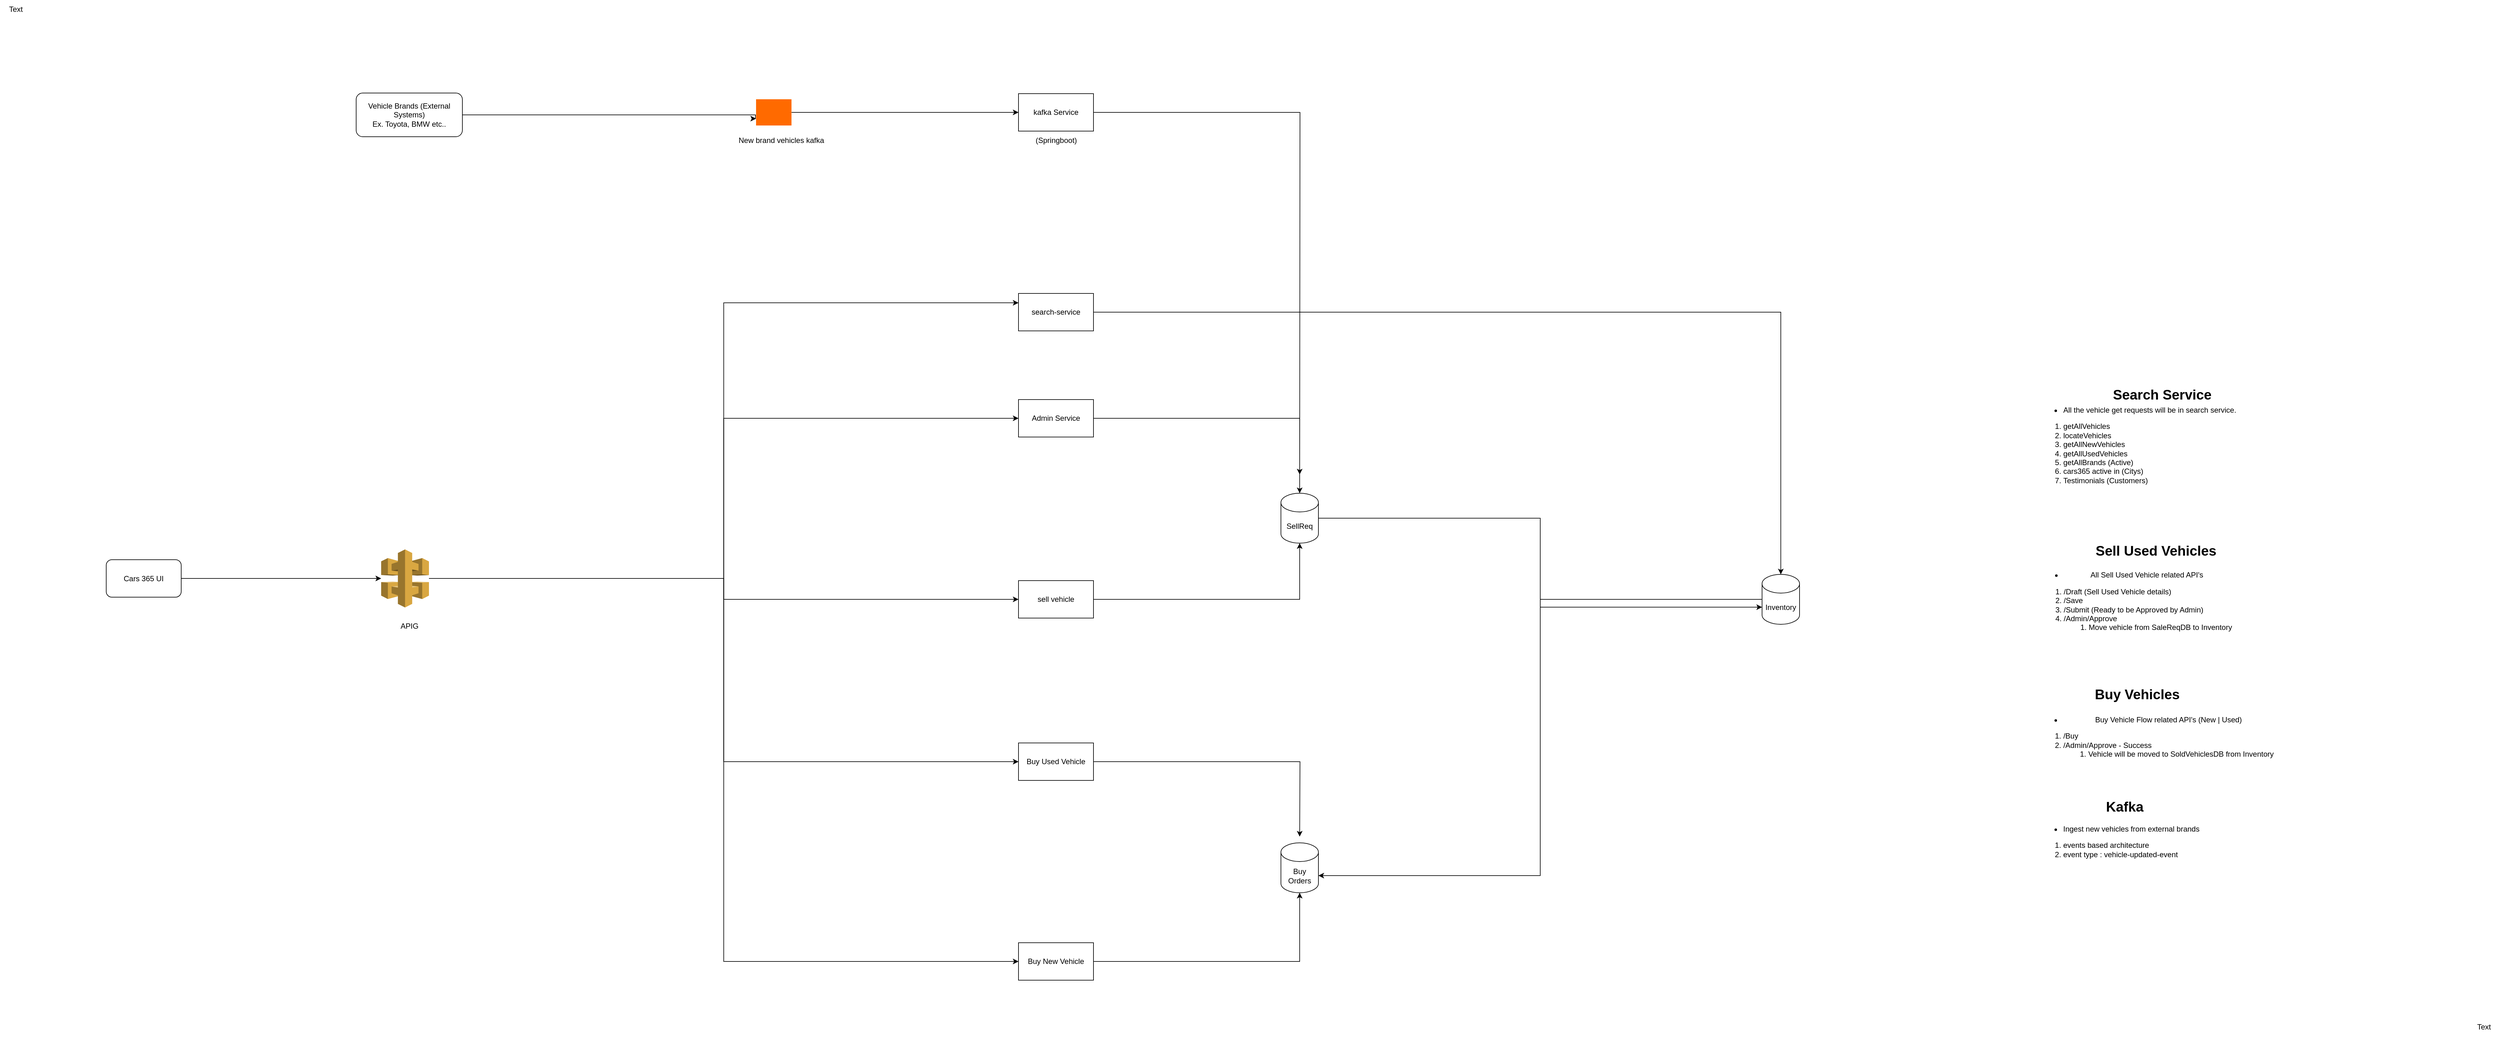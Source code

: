 <mxfile version="26.0.6">
  <diagram name="Page-1" id="wWmOEDKeMTCyhZt2FcyP">
    <mxGraphModel dx="5797" dy="3346" grid="1" gridSize="10" guides="1" tooltips="1" connect="1" arrows="1" fold="1" page="1" pageScale="1" pageWidth="850" pageHeight="1100" math="0" shadow="0">
      <root>
        <mxCell id="0" />
        <mxCell id="1" parent="0" />
        <mxCell id="qUWVAcCTvBU_kGuhnZ83-1" value="search-service" style="rounded=0;whiteSpace=wrap;html=1;" parent="1" vertex="1">
          <mxGeometry x="150" y="400" width="120" height="60" as="geometry" />
        </mxCell>
        <mxCell id="qUWVAcCTvBU_kGuhnZ83-12" style="edgeStyle=orthogonalEdgeStyle;rounded=0;orthogonalLoop=1;jettySize=auto;html=1;entryX=0.5;entryY=1;entryDx=0;entryDy=0;entryPerimeter=0;" parent="1" source="qUWVAcCTvBU_kGuhnZ83-3" target="qUWVAcCTvBU_kGuhnZ83-6" edge="1">
          <mxGeometry relative="1" as="geometry">
            <mxPoint x="560" y="760" as="targetPoint" />
          </mxGeometry>
        </mxCell>
        <mxCell id="qUWVAcCTvBU_kGuhnZ83-3" value="sell vehicle" style="rounded=0;whiteSpace=wrap;html=1;" parent="1" vertex="1">
          <mxGeometry x="150" y="860" width="120" height="60" as="geometry" />
        </mxCell>
        <mxCell id="qUWVAcCTvBU_kGuhnZ83-13" style="edgeStyle=orthogonalEdgeStyle;rounded=0;orthogonalLoop=1;jettySize=auto;html=1;" parent="1" source="qUWVAcCTvBU_kGuhnZ83-4" edge="1">
          <mxGeometry relative="1" as="geometry">
            <mxPoint x="600" y="1270" as="targetPoint" />
          </mxGeometry>
        </mxCell>
        <mxCell id="qUWVAcCTvBU_kGuhnZ83-4" value="Buy Used Vehicle" style="rounded=0;whiteSpace=wrap;html=1;" parent="1" vertex="1">
          <mxGeometry x="150" y="1120" width="120" height="60" as="geometry" />
        </mxCell>
        <mxCell id="qUWVAcCTvBU_kGuhnZ83-5" value="Buy New Vehicle" style="rounded=0;whiteSpace=wrap;html=1;" parent="1" vertex="1">
          <mxGeometry x="150" y="1440" width="120" height="60" as="geometry" />
        </mxCell>
        <mxCell id="qUWVAcCTvBU_kGuhnZ83-6" value="SellReq" style="shape=cylinder3;whiteSpace=wrap;html=1;boundedLbl=1;backgroundOutline=1;size=15;" parent="1" vertex="1">
          <mxGeometry x="570" y="720" width="60" height="80" as="geometry" />
        </mxCell>
        <mxCell id="qUWVAcCTvBU_kGuhnZ83-7" value="Buy Orders" style="shape=cylinder3;whiteSpace=wrap;html=1;boundedLbl=1;backgroundOutline=1;size=15;" parent="1" vertex="1">
          <mxGeometry x="570" y="1280" width="60" height="80" as="geometry" />
        </mxCell>
        <mxCell id="qUWVAcCTvBU_kGuhnZ83-8" value="Inventory" style="shape=cylinder3;whiteSpace=wrap;html=1;boundedLbl=1;backgroundOutline=1;size=15;" parent="1" vertex="1">
          <mxGeometry x="1340" y="850" width="60" height="80" as="geometry" />
        </mxCell>
        <mxCell id="qUWVAcCTvBU_kGuhnZ83-9" style="edgeStyle=orthogonalEdgeStyle;rounded=0;orthogonalLoop=1;jettySize=auto;html=1;entryX=0.5;entryY=0;entryDx=0;entryDy=0;entryPerimeter=0;" parent="1" source="qUWVAcCTvBU_kGuhnZ83-1" target="qUWVAcCTvBU_kGuhnZ83-8" edge="1">
          <mxGeometry relative="1" as="geometry" />
        </mxCell>
        <mxCell id="qUWVAcCTvBU_kGuhnZ83-10" value="Admin Service" style="rounded=0;whiteSpace=wrap;html=1;" parent="1" vertex="1">
          <mxGeometry x="150" y="570" width="120" height="60" as="geometry" />
        </mxCell>
        <mxCell id="qUWVAcCTvBU_kGuhnZ83-11" style="edgeStyle=orthogonalEdgeStyle;rounded=0;orthogonalLoop=1;jettySize=auto;html=1;entryX=0.5;entryY=0;entryDx=0;entryDy=0;entryPerimeter=0;" parent="1" source="qUWVAcCTvBU_kGuhnZ83-10" target="qUWVAcCTvBU_kGuhnZ83-6" edge="1">
          <mxGeometry relative="1" as="geometry" />
        </mxCell>
        <mxCell id="qUWVAcCTvBU_kGuhnZ83-14" style="edgeStyle=orthogonalEdgeStyle;rounded=0;orthogonalLoop=1;jettySize=auto;html=1;entryX=0.5;entryY=1;entryDx=0;entryDy=0;entryPerimeter=0;" parent="1" source="qUWVAcCTvBU_kGuhnZ83-5" target="qUWVAcCTvBU_kGuhnZ83-7" edge="1">
          <mxGeometry relative="1" as="geometry" />
        </mxCell>
        <mxCell id="qUWVAcCTvBU_kGuhnZ83-16" style="edgeStyle=orthogonalEdgeStyle;rounded=0;orthogonalLoop=1;jettySize=auto;html=1;exitX=1;exitY=0.5;exitDx=0;exitDy=0;" parent="1" source="qUWVAcCTvBU_kGuhnZ83-15" edge="1">
          <mxGeometry relative="1" as="geometry">
            <mxPoint x="600" y="690" as="targetPoint" />
            <mxPoint x="300" y="100" as="sourcePoint" />
          </mxGeometry>
        </mxCell>
        <mxCell id="qUWVAcCTvBU_kGuhnZ83-15" value="kafka Service" style="rounded=0;whiteSpace=wrap;html=1;" parent="1" vertex="1">
          <mxGeometry x="150" y="80" width="120" height="60" as="geometry" />
        </mxCell>
        <mxCell id="hplpcJ8It4pL53vS1SNm-1" style="edgeStyle=orthogonalEdgeStyle;rounded=0;orthogonalLoop=1;jettySize=auto;html=1;entryX=0;entryY=0;entryDx=0;entryDy=52.5;entryPerimeter=0;" edge="1" parent="1" source="qUWVAcCTvBU_kGuhnZ83-6" target="qUWVAcCTvBU_kGuhnZ83-8">
          <mxGeometry relative="1" as="geometry" />
        </mxCell>
        <mxCell id="hplpcJ8It4pL53vS1SNm-3" style="edgeStyle=orthogonalEdgeStyle;rounded=0;orthogonalLoop=1;jettySize=auto;html=1;entryX=1;entryY=0;entryDx=0;entryDy=52.5;entryPerimeter=0;" edge="1" parent="1" source="qUWVAcCTvBU_kGuhnZ83-8" target="qUWVAcCTvBU_kGuhnZ83-7">
          <mxGeometry relative="1" as="geometry" />
        </mxCell>
        <mxCell id="hplpcJ8It4pL53vS1SNm-6" style="edgeStyle=orthogonalEdgeStyle;rounded=0;orthogonalLoop=1;jettySize=auto;html=1;entryX=0;entryY=0.25;entryDx=0;entryDy=0;" edge="1" parent="1" source="hplpcJ8It4pL53vS1SNm-5" target="qUWVAcCTvBU_kGuhnZ83-1">
          <mxGeometry relative="1" as="geometry" />
        </mxCell>
        <mxCell id="hplpcJ8It4pL53vS1SNm-8" style="edgeStyle=orthogonalEdgeStyle;rounded=0;orthogonalLoop=1;jettySize=auto;html=1;entryX=0;entryY=0.5;entryDx=0;entryDy=0;" edge="1" parent="1" source="hplpcJ8It4pL53vS1SNm-5" target="qUWVAcCTvBU_kGuhnZ83-10">
          <mxGeometry relative="1" as="geometry" />
        </mxCell>
        <mxCell id="hplpcJ8It4pL53vS1SNm-9" style="edgeStyle=orthogonalEdgeStyle;rounded=0;orthogonalLoop=1;jettySize=auto;html=1;entryX=0;entryY=0.5;entryDx=0;entryDy=0;" edge="1" parent="1" source="hplpcJ8It4pL53vS1SNm-5" target="qUWVAcCTvBU_kGuhnZ83-3">
          <mxGeometry relative="1" as="geometry" />
        </mxCell>
        <mxCell id="hplpcJ8It4pL53vS1SNm-10" style="edgeStyle=orthogonalEdgeStyle;rounded=0;orthogonalLoop=1;jettySize=auto;html=1;entryX=0;entryY=0.5;entryDx=0;entryDy=0;" edge="1" parent="1" source="hplpcJ8It4pL53vS1SNm-5" target="qUWVAcCTvBU_kGuhnZ83-4">
          <mxGeometry relative="1" as="geometry" />
        </mxCell>
        <mxCell id="hplpcJ8It4pL53vS1SNm-11" style="edgeStyle=orthogonalEdgeStyle;rounded=0;orthogonalLoop=1;jettySize=auto;html=1;entryX=0;entryY=0.5;entryDx=0;entryDy=0;" edge="1" parent="1" source="hplpcJ8It4pL53vS1SNm-5" target="qUWVAcCTvBU_kGuhnZ83-5">
          <mxGeometry relative="1" as="geometry" />
        </mxCell>
        <mxCell id="hplpcJ8It4pL53vS1SNm-5" value="" style="outlineConnect=0;dashed=0;verticalLabelPosition=bottom;verticalAlign=top;align=center;html=1;shape=mxgraph.aws3.api_gateway;fillColor=#D9A741;gradientColor=none;" vertex="1" parent="1">
          <mxGeometry x="-870" y="810" width="76.5" height="93" as="geometry" />
        </mxCell>
        <mxCell id="hplpcJ8It4pL53vS1SNm-13" style="edgeStyle=orthogonalEdgeStyle;rounded=0;orthogonalLoop=1;jettySize=auto;html=1;" edge="1" parent="1" source="hplpcJ8It4pL53vS1SNm-12" target="hplpcJ8It4pL53vS1SNm-5">
          <mxGeometry relative="1" as="geometry" />
        </mxCell>
        <mxCell id="hplpcJ8It4pL53vS1SNm-12" value="Cars 365 UI" style="rounded=1;whiteSpace=wrap;html=1;" vertex="1" parent="1">
          <mxGeometry x="-1310" y="826.5" width="120" height="60" as="geometry" />
        </mxCell>
        <mxCell id="hplpcJ8It4pL53vS1SNm-15" style="edgeStyle=orthogonalEdgeStyle;rounded=0;orthogonalLoop=1;jettySize=auto;html=1;entryX=0;entryY=0.5;entryDx=0;entryDy=0;" edge="1" parent="1" source="hplpcJ8It4pL53vS1SNm-14" target="qUWVAcCTvBU_kGuhnZ83-15">
          <mxGeometry relative="1" as="geometry" />
        </mxCell>
        <mxCell id="hplpcJ8It4pL53vS1SNm-14" value="" style="points=[];aspect=fixed;html=1;align=center;shadow=0;dashed=0;fillColor=#FF6A00;strokeColor=none;shape=mxgraph.alibaba_cloud.kafka;" vertex="1" parent="1">
          <mxGeometry x="-270" y="89" width="56.7" height="42" as="geometry" />
        </mxCell>
        <mxCell id="hplpcJ8It4pL53vS1SNm-17" value="Vehicle Brands (External Systems)&lt;br&gt;Ex. Toyota, BMW etc.." style="rounded=1;whiteSpace=wrap;html=1;" vertex="1" parent="1">
          <mxGeometry x="-910" y="79" width="170" height="70" as="geometry" />
        </mxCell>
        <mxCell id="hplpcJ8It4pL53vS1SNm-19" style="edgeStyle=orthogonalEdgeStyle;rounded=0;orthogonalLoop=1;jettySize=auto;html=1;" edge="1" parent="1" source="hplpcJ8It4pL53vS1SNm-17">
          <mxGeometry relative="1" as="geometry">
            <mxPoint x="-270" y="120" as="targetPoint" />
            <Array as="points">
              <mxPoint x="-271" y="114" />
            </Array>
          </mxGeometry>
        </mxCell>
        <mxCell id="hplpcJ8It4pL53vS1SNm-20" value="&lt;font style=&quot;font-size: 22px;&quot;&gt;&lt;b&gt;Search Service&lt;/b&gt;&lt;/font&gt;" style="text;html=1;align=center;verticalAlign=middle;resizable=0;points=[];autosize=1;strokeColor=none;fillColor=none;" vertex="1" parent="1">
          <mxGeometry x="1890" y="543" width="180" height="40" as="geometry" />
        </mxCell>
        <mxCell id="hplpcJ8It4pL53vS1SNm-21" value="&lt;ul&gt;&lt;li&gt;All the vehicle get requests will be in search service.&lt;/li&gt;&lt;/ul&gt;&lt;ol&gt;&lt;li style=&quot;text-align: left;&quot;&gt;getAllVehicles&lt;/li&gt;&lt;li style=&quot;text-align: left;&quot;&gt;locateVehicles&lt;/li&gt;&lt;li style=&quot;text-align: left;&quot;&gt;getAllNewVehicles&lt;/li&gt;&lt;li style=&quot;text-align: left;&quot;&gt;getAllUsedVehicles&lt;/li&gt;&lt;li style=&quot;text-align: left;&quot;&gt;getAllBrands (Active)&lt;/li&gt;&lt;li style=&quot;text-align: left;&quot;&gt;cars365 active in (Citys)&lt;/li&gt;&lt;li style=&quot;text-align: left;&quot;&gt;Testimonials (Customers)&lt;/li&gt;&lt;/ol&gt;" style="text;html=1;align=center;verticalAlign=middle;resizable=0;points=[];autosize=1;strokeColor=none;fillColor=none;" vertex="1" parent="1">
          <mxGeometry x="1770" y="563" width="340" height="160" as="geometry" />
        </mxCell>
        <mxCell id="hplpcJ8It4pL53vS1SNm-22" value="&lt;font style=&quot;font-size: 22px;&quot;&gt;&lt;b&gt;Sell Used Vehicles&lt;/b&gt;&lt;/font&gt;" style="text;html=1;align=center;verticalAlign=middle;resizable=0;points=[];autosize=1;strokeColor=none;fillColor=none;" vertex="1" parent="1">
          <mxGeometry x="1860" y="793" width="220" height="40" as="geometry" />
        </mxCell>
        <mxCell id="hplpcJ8It4pL53vS1SNm-23" value="&lt;ul&gt;&lt;li&gt;All Sell Used Vehicle related API&#39;s&amp;nbsp;&lt;/li&gt;&lt;/ul&gt;&lt;ol&gt;&lt;li style=&quot;text-align: left;&quot;&gt;/Draft (Sell Used Vehicle details)&lt;/li&gt;&lt;li style=&quot;text-align: left;&quot;&gt;/Save&lt;/li&gt;&lt;li style=&quot;text-align: left;&quot;&gt;/Submit (Ready to be Approved by Admin)&lt;/li&gt;&lt;li style=&quot;text-align: left;&quot;&gt;/Admin/Approve&amp;nbsp;&lt;/li&gt;&lt;ol&gt;&lt;li style=&quot;text-align: left;&quot;&gt;Move vehicle from SaleReqDB to Inventory&lt;/li&gt;&lt;/ol&gt;&lt;/ol&gt;" style="text;html=1;align=center;verticalAlign=middle;resizable=0;points=[];autosize=1;strokeColor=none;fillColor=none;" vertex="1" parent="1">
          <mxGeometry x="1772" y="823" width="330" height="140" as="geometry" />
        </mxCell>
        <mxCell id="hplpcJ8It4pL53vS1SNm-24" value="&lt;font style=&quot;font-size: 22px;&quot;&gt;&lt;b&gt;Buy Vehicles&lt;/b&gt;&lt;/font&gt;" style="text;html=1;align=center;verticalAlign=middle;resizable=0;points=[];autosize=1;strokeColor=none;fillColor=none;" vertex="1" parent="1">
          <mxGeometry x="1860" y="1023" width="160" height="40" as="geometry" />
        </mxCell>
        <mxCell id="hplpcJ8It4pL53vS1SNm-25" value="&lt;ul&gt;&lt;li&gt;Buy Vehicle Flow related API&#39;s (New | Used)&lt;/li&gt;&lt;/ul&gt;&lt;ol&gt;&lt;li style=&quot;text-align: left;&quot;&gt;/Buy&lt;/li&gt;&lt;li style=&quot;text-align: left;&quot;&gt;/Admin/Approve - Success&lt;/li&gt;&lt;ol&gt;&lt;li style=&quot;text-align: left;&quot;&gt;Vehicle will be moved to SoldVehiclesDB from Inventory&lt;/li&gt;&lt;/ol&gt;&lt;/ol&gt;" style="text;html=1;align=center;verticalAlign=middle;resizable=0;points=[];autosize=1;strokeColor=none;fillColor=none;" vertex="1" parent="1">
          <mxGeometry x="1770" y="1055" width="400" height="110" as="geometry" />
        </mxCell>
        <mxCell id="hplpcJ8It4pL53vS1SNm-26" value="&lt;font style=&quot;font-size: 22px;&quot;&gt;&lt;b&gt;Kafka&lt;/b&gt;&lt;/font&gt;" style="text;html=1;align=center;verticalAlign=middle;resizable=0;points=[];autosize=1;strokeColor=none;fillColor=none;" vertex="1" parent="1">
          <mxGeometry x="1880" y="1203" width="80" height="40" as="geometry" />
        </mxCell>
        <mxCell id="hplpcJ8It4pL53vS1SNm-27" value="&lt;ul&gt;&lt;li&gt;Ingest new vehicles from external brands&lt;/li&gt;&lt;/ul&gt;&lt;ol&gt;&lt;li&gt;events based architecture&lt;/li&gt;&lt;li&gt;event type : vehicle-updated-event&lt;/li&gt;&lt;/ol&gt;" style="text;html=1;align=left;verticalAlign=middle;resizable=0;points=[];autosize=1;strokeColor=none;fillColor=none;" vertex="1" parent="1">
          <mxGeometry x="1780" y="1233" width="280" height="90" as="geometry" />
        </mxCell>
        <mxCell id="hplpcJ8It4pL53vS1SNm-28" value="APIG" style="text;html=1;align=center;verticalAlign=middle;resizable=0;points=[];autosize=1;strokeColor=none;fillColor=none;" vertex="1" parent="1">
          <mxGeometry x="-850" y="918" width="50" height="30" as="geometry" />
        </mxCell>
        <mxCell id="hplpcJ8It4pL53vS1SNm-29" value="New brand vehicles kafka" style="text;html=1;align=center;verticalAlign=middle;resizable=0;points=[];autosize=1;strokeColor=none;fillColor=none;" vertex="1" parent="1">
          <mxGeometry x="-310" y="140" width="160" height="30" as="geometry" />
        </mxCell>
        <mxCell id="hplpcJ8It4pL53vS1SNm-30" value="(Springboot)" style="text;html=1;align=center;verticalAlign=middle;resizable=0;points=[];autosize=1;strokeColor=none;fillColor=none;" vertex="1" parent="1">
          <mxGeometry x="165" y="140" width="90" height="30" as="geometry" />
        </mxCell>
        <mxCell id="hplpcJ8It4pL53vS1SNm-31" value="Text" style="text;html=1;align=center;verticalAlign=middle;resizable=0;points=[];autosize=1;strokeColor=none;fillColor=none;" vertex="1" parent="1">
          <mxGeometry x="-1480" y="-70" width="50" height="30" as="geometry" />
        </mxCell>
        <mxCell id="hplpcJ8It4pL53vS1SNm-32" value="Text" style="text;html=1;align=center;verticalAlign=middle;resizable=0;points=[];autosize=1;strokeColor=none;fillColor=none;" vertex="1" parent="1">
          <mxGeometry x="2470" y="1560" width="50" height="30" as="geometry" />
        </mxCell>
      </root>
    </mxGraphModel>
  </diagram>
</mxfile>
